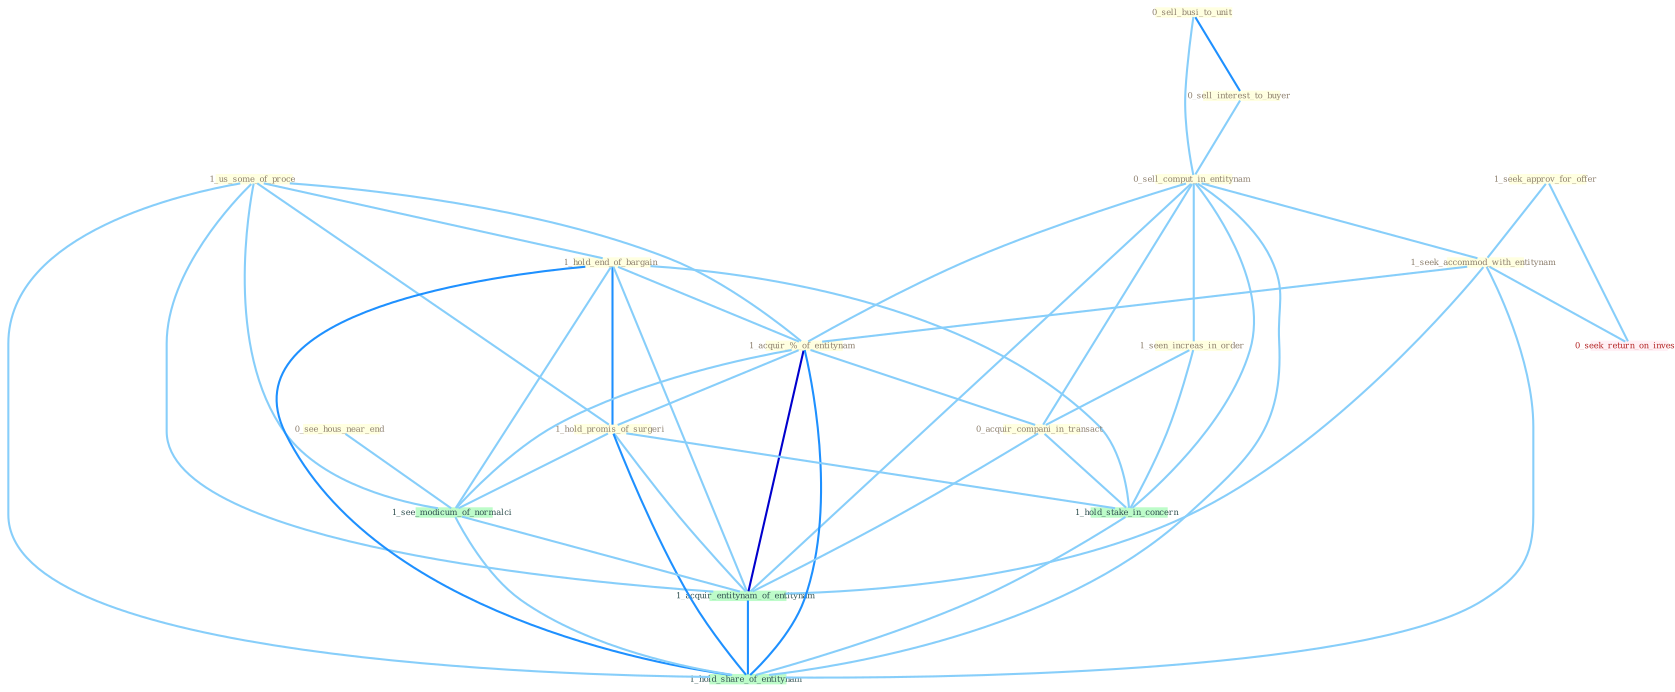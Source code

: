 Graph G{ 
    node
    [shape=polygon,style=filled,width=.5,height=.06,color="#BDFCC9",fixedsize=true,fontsize=4,
    fontcolor="#2f4f4f"];
    {node
    [color="#ffffe0", fontcolor="#8b7d6b"] "1_seek_approv_for_offer " "1_us_some_of_proce " "1_hold_end_of_bargain " "0_see_hous_near_end " "0_sell_busi_to_unit " "0_sell_interest_to_buyer " "0_sell_comput_in_entitynam " "1_seek_accommod_with_entitynam " "1_seen_increas_in_order " "1_acquir_%_of_entitynam " "0_acquir_compani_in_transact " "1_hold_promis_of_surgeri "}
{node [color="#fff0f5", fontcolor="#b22222"] "0_seek_return_on_invest "}
edge [color="#B0E2FF"];

	"1_seek_approv_for_offer " -- "1_seek_accommod_with_entitynam " [w="1", color="#87cefa" ];
	"1_seek_approv_for_offer " -- "0_seek_return_on_invest " [w="1", color="#87cefa" ];
	"1_us_some_of_proce " -- "1_hold_end_of_bargain " [w="1", color="#87cefa" ];
	"1_us_some_of_proce " -- "1_acquir_%_of_entitynam " [w="1", color="#87cefa" ];
	"1_us_some_of_proce " -- "1_hold_promis_of_surgeri " [w="1", color="#87cefa" ];
	"1_us_some_of_proce " -- "1_see_modicum_of_normalci " [w="1", color="#87cefa" ];
	"1_us_some_of_proce " -- "1_acquir_entitynam_of_entitynam " [w="1", color="#87cefa" ];
	"1_us_some_of_proce " -- "1_hold_share_of_entitynam " [w="1", color="#87cefa" ];
	"1_hold_end_of_bargain " -- "1_acquir_%_of_entitynam " [w="1", color="#87cefa" ];
	"1_hold_end_of_bargain " -- "1_hold_promis_of_surgeri " [w="2", color="#1e90ff" , len=0.8];
	"1_hold_end_of_bargain " -- "1_hold_stake_in_concern " [w="1", color="#87cefa" ];
	"1_hold_end_of_bargain " -- "1_see_modicum_of_normalci " [w="1", color="#87cefa" ];
	"1_hold_end_of_bargain " -- "1_acquir_entitynam_of_entitynam " [w="1", color="#87cefa" ];
	"1_hold_end_of_bargain " -- "1_hold_share_of_entitynam " [w="2", color="#1e90ff" , len=0.8];
	"0_see_hous_near_end " -- "1_see_modicum_of_normalci " [w="1", color="#87cefa" ];
	"0_sell_busi_to_unit " -- "0_sell_interest_to_buyer " [w="2", color="#1e90ff" , len=0.8];
	"0_sell_busi_to_unit " -- "0_sell_comput_in_entitynam " [w="1", color="#87cefa" ];
	"0_sell_interest_to_buyer " -- "0_sell_comput_in_entitynam " [w="1", color="#87cefa" ];
	"0_sell_comput_in_entitynam " -- "1_seek_accommod_with_entitynam " [w="1", color="#87cefa" ];
	"0_sell_comput_in_entitynam " -- "1_seen_increas_in_order " [w="1", color="#87cefa" ];
	"0_sell_comput_in_entitynam " -- "1_acquir_%_of_entitynam " [w="1", color="#87cefa" ];
	"0_sell_comput_in_entitynam " -- "0_acquir_compani_in_transact " [w="1", color="#87cefa" ];
	"0_sell_comput_in_entitynam " -- "1_hold_stake_in_concern " [w="1", color="#87cefa" ];
	"0_sell_comput_in_entitynam " -- "1_acquir_entitynam_of_entitynam " [w="1", color="#87cefa" ];
	"0_sell_comput_in_entitynam " -- "1_hold_share_of_entitynam " [w="1", color="#87cefa" ];
	"1_seek_accommod_with_entitynam " -- "1_acquir_%_of_entitynam " [w="1", color="#87cefa" ];
	"1_seek_accommod_with_entitynam " -- "0_seek_return_on_invest " [w="1", color="#87cefa" ];
	"1_seek_accommod_with_entitynam " -- "1_acquir_entitynam_of_entitynam " [w="1", color="#87cefa" ];
	"1_seek_accommod_with_entitynam " -- "1_hold_share_of_entitynam " [w="1", color="#87cefa" ];
	"1_seen_increas_in_order " -- "0_acquir_compani_in_transact " [w="1", color="#87cefa" ];
	"1_seen_increas_in_order " -- "1_hold_stake_in_concern " [w="1", color="#87cefa" ];
	"1_acquir_%_of_entitynam " -- "0_acquir_compani_in_transact " [w="1", color="#87cefa" ];
	"1_acquir_%_of_entitynam " -- "1_hold_promis_of_surgeri " [w="1", color="#87cefa" ];
	"1_acquir_%_of_entitynam " -- "1_see_modicum_of_normalci " [w="1", color="#87cefa" ];
	"1_acquir_%_of_entitynam " -- "1_acquir_entitynam_of_entitynam " [w="3", color="#0000cd" , len=0.6];
	"1_acquir_%_of_entitynam " -- "1_hold_share_of_entitynam " [w="2", color="#1e90ff" , len=0.8];
	"0_acquir_compani_in_transact " -- "1_hold_stake_in_concern " [w="1", color="#87cefa" ];
	"0_acquir_compani_in_transact " -- "1_acquir_entitynam_of_entitynam " [w="1", color="#87cefa" ];
	"1_hold_promis_of_surgeri " -- "1_hold_stake_in_concern " [w="1", color="#87cefa" ];
	"1_hold_promis_of_surgeri " -- "1_see_modicum_of_normalci " [w="1", color="#87cefa" ];
	"1_hold_promis_of_surgeri " -- "1_acquir_entitynam_of_entitynam " [w="1", color="#87cefa" ];
	"1_hold_promis_of_surgeri " -- "1_hold_share_of_entitynam " [w="2", color="#1e90ff" , len=0.8];
	"1_hold_stake_in_concern " -- "1_hold_share_of_entitynam " [w="1", color="#87cefa" ];
	"1_see_modicum_of_normalci " -- "1_acquir_entitynam_of_entitynam " [w="1", color="#87cefa" ];
	"1_see_modicum_of_normalci " -- "1_hold_share_of_entitynam " [w="1", color="#87cefa" ];
	"1_acquir_entitynam_of_entitynam " -- "1_hold_share_of_entitynam " [w="2", color="#1e90ff" , len=0.8];
}